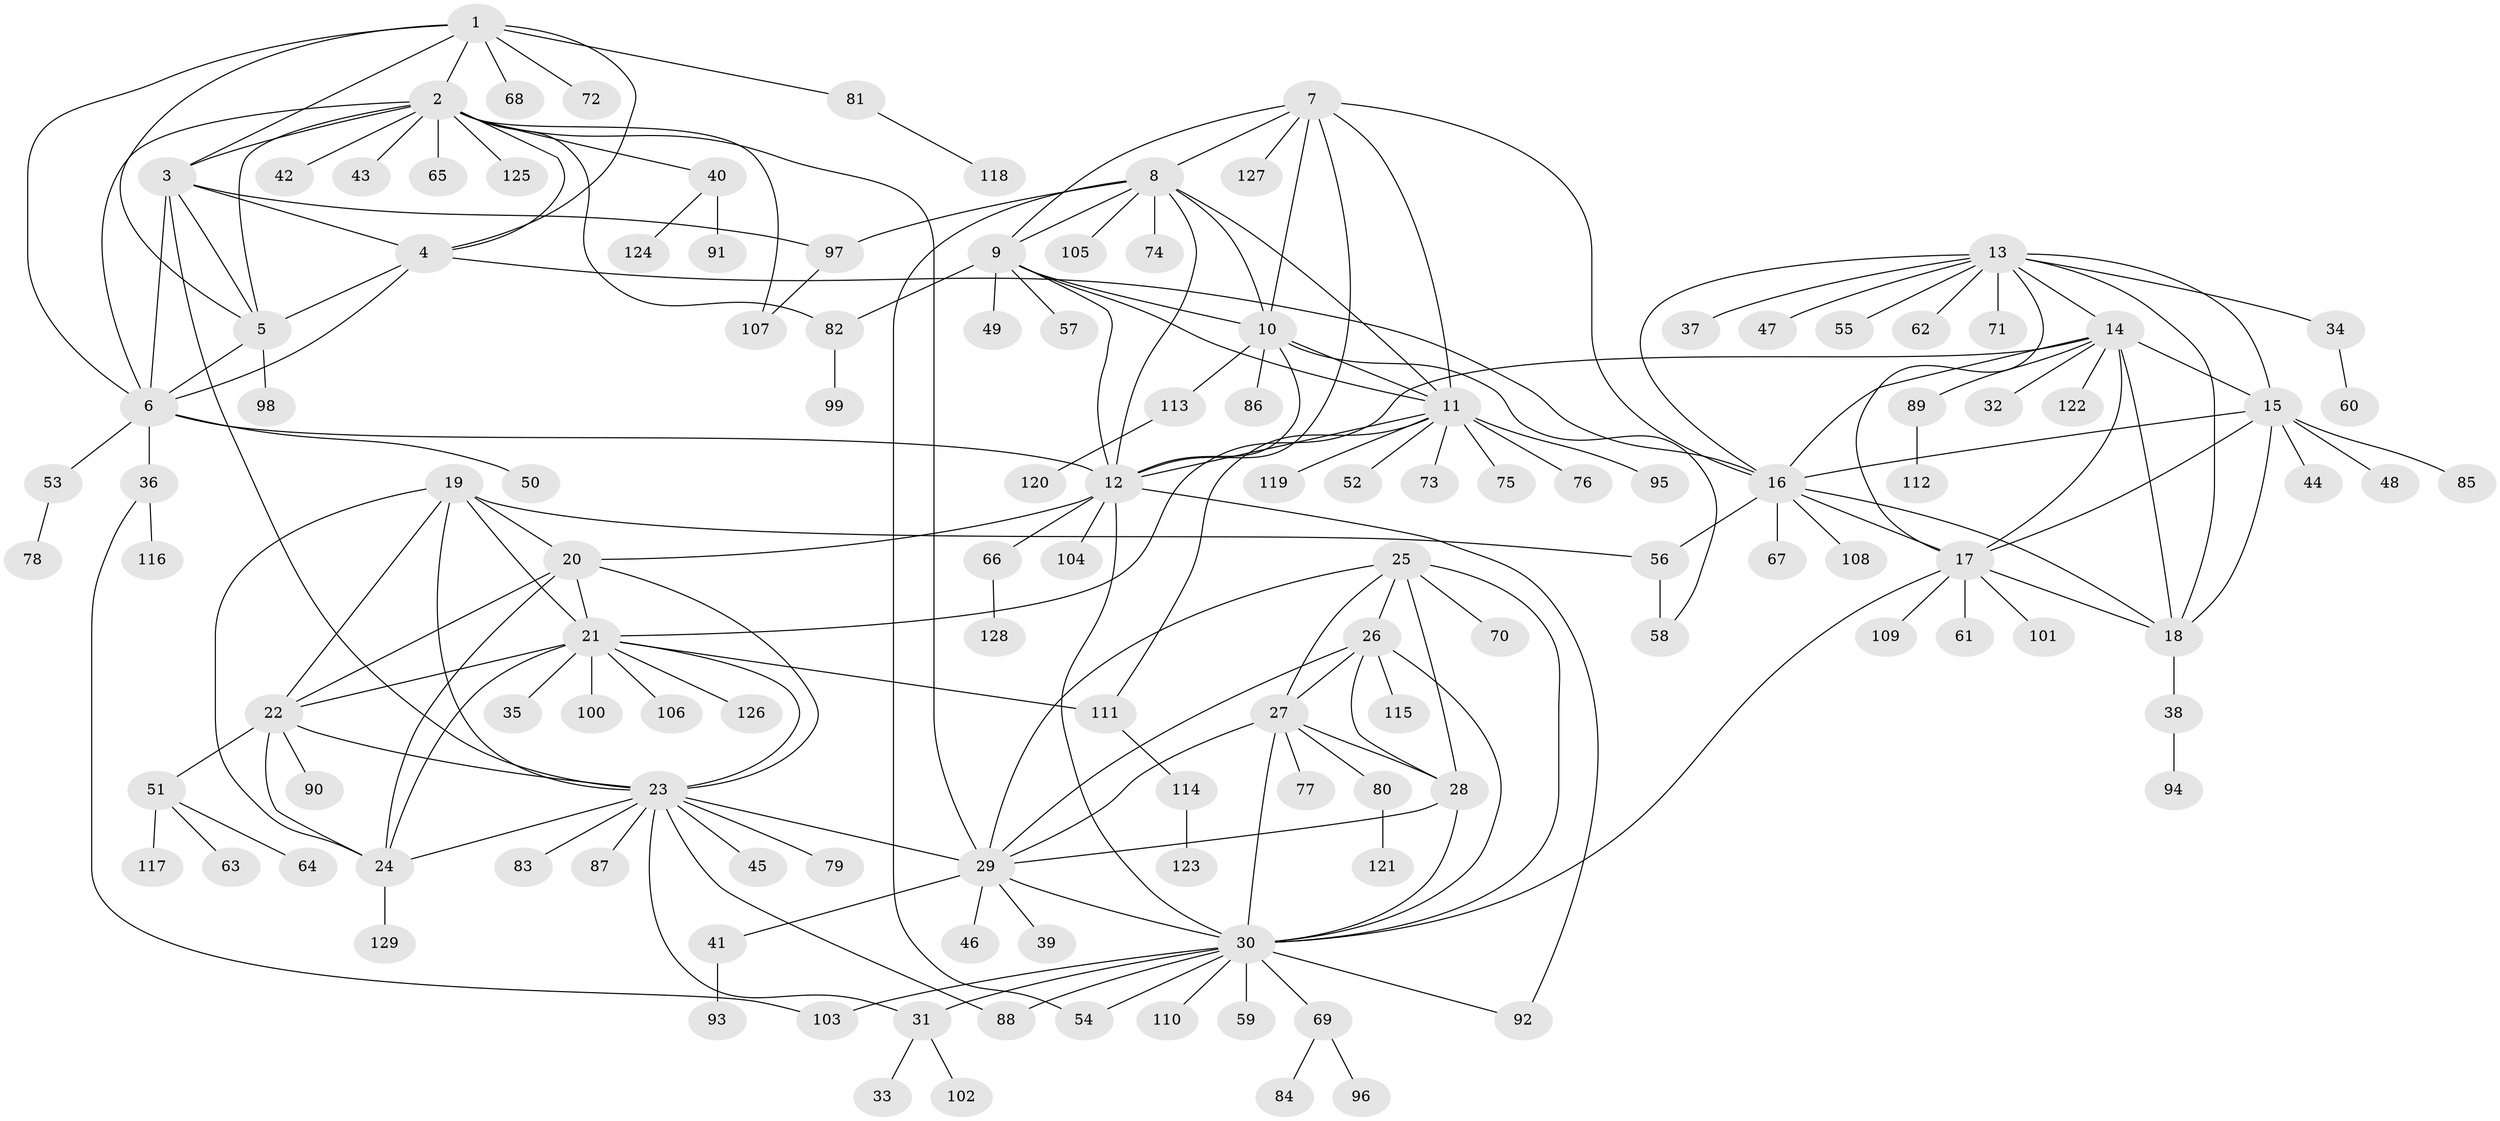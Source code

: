 // Generated by graph-tools (version 1.1) at 2025/50/03/09/25 03:50:41]
// undirected, 129 vertices, 195 edges
graph export_dot {
graph [start="1"]
  node [color=gray90,style=filled];
  1;
  2;
  3;
  4;
  5;
  6;
  7;
  8;
  9;
  10;
  11;
  12;
  13;
  14;
  15;
  16;
  17;
  18;
  19;
  20;
  21;
  22;
  23;
  24;
  25;
  26;
  27;
  28;
  29;
  30;
  31;
  32;
  33;
  34;
  35;
  36;
  37;
  38;
  39;
  40;
  41;
  42;
  43;
  44;
  45;
  46;
  47;
  48;
  49;
  50;
  51;
  52;
  53;
  54;
  55;
  56;
  57;
  58;
  59;
  60;
  61;
  62;
  63;
  64;
  65;
  66;
  67;
  68;
  69;
  70;
  71;
  72;
  73;
  74;
  75;
  76;
  77;
  78;
  79;
  80;
  81;
  82;
  83;
  84;
  85;
  86;
  87;
  88;
  89;
  90;
  91;
  92;
  93;
  94;
  95;
  96;
  97;
  98;
  99;
  100;
  101;
  102;
  103;
  104;
  105;
  106;
  107;
  108;
  109;
  110;
  111;
  112;
  113;
  114;
  115;
  116;
  117;
  118;
  119;
  120;
  121;
  122;
  123;
  124;
  125;
  126;
  127;
  128;
  129;
  1 -- 2;
  1 -- 3;
  1 -- 4;
  1 -- 5;
  1 -- 6;
  1 -- 68;
  1 -- 72;
  1 -- 81;
  2 -- 3;
  2 -- 4;
  2 -- 5;
  2 -- 6;
  2 -- 29;
  2 -- 40;
  2 -- 42;
  2 -- 43;
  2 -- 65;
  2 -- 82;
  2 -- 107;
  2 -- 125;
  3 -- 4;
  3 -- 5;
  3 -- 6;
  3 -- 23;
  3 -- 97;
  4 -- 5;
  4 -- 6;
  4 -- 16;
  5 -- 6;
  5 -- 98;
  6 -- 12;
  6 -- 36;
  6 -- 50;
  6 -- 53;
  7 -- 8;
  7 -- 9;
  7 -- 10;
  7 -- 11;
  7 -- 12;
  7 -- 16;
  7 -- 127;
  8 -- 9;
  8 -- 10;
  8 -- 11;
  8 -- 12;
  8 -- 54;
  8 -- 74;
  8 -- 97;
  8 -- 105;
  9 -- 10;
  9 -- 11;
  9 -- 12;
  9 -- 49;
  9 -- 57;
  9 -- 82;
  10 -- 11;
  10 -- 12;
  10 -- 58;
  10 -- 86;
  10 -- 113;
  11 -- 12;
  11 -- 52;
  11 -- 73;
  11 -- 75;
  11 -- 76;
  11 -- 95;
  11 -- 111;
  11 -- 119;
  12 -- 20;
  12 -- 30;
  12 -- 66;
  12 -- 92;
  12 -- 104;
  13 -- 14;
  13 -- 15;
  13 -- 16;
  13 -- 17;
  13 -- 18;
  13 -- 34;
  13 -- 37;
  13 -- 47;
  13 -- 55;
  13 -- 62;
  13 -- 71;
  14 -- 15;
  14 -- 16;
  14 -- 17;
  14 -- 18;
  14 -- 21;
  14 -- 32;
  14 -- 89;
  14 -- 122;
  15 -- 16;
  15 -- 17;
  15 -- 18;
  15 -- 44;
  15 -- 48;
  15 -- 85;
  16 -- 17;
  16 -- 18;
  16 -- 56;
  16 -- 67;
  16 -- 108;
  17 -- 18;
  17 -- 30;
  17 -- 61;
  17 -- 101;
  17 -- 109;
  18 -- 38;
  19 -- 20;
  19 -- 21;
  19 -- 22;
  19 -- 23;
  19 -- 24;
  19 -- 56;
  20 -- 21;
  20 -- 22;
  20 -- 23;
  20 -- 24;
  21 -- 22;
  21 -- 23;
  21 -- 24;
  21 -- 35;
  21 -- 100;
  21 -- 106;
  21 -- 111;
  21 -- 126;
  22 -- 23;
  22 -- 24;
  22 -- 51;
  22 -- 90;
  23 -- 24;
  23 -- 29;
  23 -- 31;
  23 -- 45;
  23 -- 79;
  23 -- 83;
  23 -- 87;
  23 -- 88;
  24 -- 129;
  25 -- 26;
  25 -- 27;
  25 -- 28;
  25 -- 29;
  25 -- 30;
  25 -- 70;
  26 -- 27;
  26 -- 28;
  26 -- 29;
  26 -- 30;
  26 -- 115;
  27 -- 28;
  27 -- 29;
  27 -- 30;
  27 -- 77;
  27 -- 80;
  28 -- 29;
  28 -- 30;
  29 -- 30;
  29 -- 39;
  29 -- 41;
  29 -- 46;
  30 -- 31;
  30 -- 54;
  30 -- 59;
  30 -- 69;
  30 -- 88;
  30 -- 92;
  30 -- 103;
  30 -- 110;
  31 -- 33;
  31 -- 102;
  34 -- 60;
  36 -- 103;
  36 -- 116;
  38 -- 94;
  40 -- 91;
  40 -- 124;
  41 -- 93;
  51 -- 63;
  51 -- 64;
  51 -- 117;
  53 -- 78;
  56 -- 58;
  66 -- 128;
  69 -- 84;
  69 -- 96;
  80 -- 121;
  81 -- 118;
  82 -- 99;
  89 -- 112;
  97 -- 107;
  111 -- 114;
  113 -- 120;
  114 -- 123;
}
